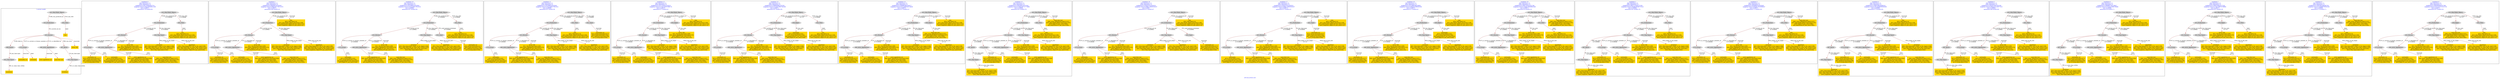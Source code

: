 digraph n0 {
fontcolor="blue"
remincross="true"
label="s03-ima-artists.xml"
subgraph cluster_0 {
label="1-correct model"
n2[style="filled",color="white",fillcolor="lightgray",label="E12_Production1"];
n3[style="filled",color="white",fillcolor="lightgray",label="E21_Person1"];
n4[style="filled",color="white",fillcolor="lightgray",label="E69_Death1"];
n5[style="filled",color="white",fillcolor="lightgray",label="E74_Group1"];
n6[style="filled",color="white",fillcolor="lightgray",label="E82_Actor_Appellation1"];
n7[style="filled",color="white",fillcolor="lightgray",label="E67_Birth1"];
n8[shape="plaintext",style="filled",fillcolor="gold",label="Artist URI"];
n9[style="filled",color="white",fillcolor="lightgray",label="E22_Man-Made_Object1"];
n10[style="filled",color="white",fillcolor="lightgray",label="E35_Title1"];
n11[shape="plaintext",style="filled",fillcolor="gold",label="title"];
n12[style="filled",color="white",fillcolor="lightgray",label="E52_Time-Span1"];
n13[shape="plaintext",style="filled",fillcolor="gold",label="birthDate"];
n14[style="filled",color="white",fillcolor="lightgray",label="E52_Time-Span2"];
n15[shape="plaintext",style="filled",fillcolor="gold",label="deathDate"];
n16[shape="plaintext",style="filled",fillcolor="gold",label="nationality uri"];
n17[shape="plaintext",style="filled",fillcolor="gold",label="nationality"];
n18[shape="plaintext",style="filled",fillcolor="gold",label="artist appellation uri"];
n19[shape="plaintext",style="filled",fillcolor="gold",label="name first last"];
}
subgraph cluster_1 {
label="candidate 0\nlink coherence:1.0\nnode coherence:1.0\nconfidence:0.592755903953714\nmapping score:0.593418634651238\ncost:13.99971\n-precision:0.79-recall:0.65"
n21[style="filled",color="white",fillcolor="lightgray",label="E12_Production1"];
n22[style="filled",color="white",fillcolor="lightgray",label="E21_Person1"];
n23[style="filled",color="white",fillcolor="lightgray",label="E52_Time-Span2"];
n24[style="filled",color="white",fillcolor="lightgray",label="E74_Group1"];
n25[style="filled",color="white",fillcolor="lightgray",label="E82_Actor_Appellation1"];
n26[style="filled",color="white",fillcolor="lightgray",label="E22_Man-Made_Object1"];
n27[style="filled",color="white",fillcolor="lightgray",label="E35_Title1"];
n28[shape="plaintext",style="filled",fillcolor="gold",label="birthDate\n[E52_Time-Span,P82a_begin_of_the_begin,0.594]\n[E52_Time-Span,P82_at_some_time_within,0.302]\n[E52_Time-Span,P82b_end_of_the_end,0.061]\n[E52_Time-Span,label,0.042]"];
n29[shape="plaintext",style="filled",fillcolor="gold",label="nationality uri\n[E74_Group,classLink,0.677]\n[E55_Type,classLink,0.193]\n[E57_Material,classLink,0.09]\n[E74_Group,label,0.039]"];
n30[shape="plaintext",style="filled",fillcolor="gold",label="Artist URI\n[E21_Person,classLink,0.499]\n[E82_Actor_Appellation,classLink,0.379]\n[E30_Right,P3_has_note,0.073]\n[E8_Acquisition,P3_has_note,0.05]"];
n31[shape="plaintext",style="filled",fillcolor="gold",label="nationality\n[E74_Group,label,0.552]\n[E74_Group,classLink,0.344]\n[E8_Acquisition,P3_has_note,0.055]\n[E30_Right,P3_has_note,0.049]"];
n32[shape="plaintext",style="filled",fillcolor="gold",label="title\n[E35_Title,label,0.4]\n[E22_Man-Made_Object,classLink,0.338]\n[E73_Information_Object,P3_has_note,0.132]\n[E33_Linguistic_Object,P3_has_note,0.13]"];
n33[shape="plaintext",style="filled",fillcolor="gold",label="artist appellation uri\n[E82_Actor_Appellation,classLink,0.944]\n[E21_Person,classLink,0.044]\n[E30_Right,P3_has_note,0.007]\n[E8_Acquisition,P3_has_note,0.005]"];
n34[shape="plaintext",style="filled",fillcolor="gold",label="name first last\n[E82_Actor_Appellation,label,0.537]\n[E22_Man-Made_Object,classLink,0.297]\n[E30_Right,P3_has_note,0.085]\n[E8_Acquisition,P3_has_note,0.082]"];
n35[shape="plaintext",style="filled",fillcolor="gold",label="deathDate\n[E52_Time-Span,P82b_end_of_the_end,0.539]\n[E52_Time-Span,P82_at_some_time_within,0.331]\n[E52_Time-Span,P82a_begin_of_the_begin,0.091]\n[E33_Linguistic_Object,P3_has_note,0.039]"];
}
subgraph cluster_2 {
label="candidate 1\nlink coherence:1.0\nnode coherence:1.0\nconfidence:0.584958133763442\nmapping score:0.5908193779211474\ncost:12.99975\n-precision:0.69-recall:0.53"
n37[style="filled",color="white",fillcolor="lightgray",label="E12_Production1"];
n38[style="filled",color="white",fillcolor="lightgray",label="E21_Person1"];
n39[style="filled",color="white",fillcolor="lightgray",label="E52_Time-Span2"];
n40[style="filled",color="white",fillcolor="lightgray",label="E74_Group1"];
n41[style="filled",color="white",fillcolor="lightgray",label="E82_Actor_Appellation1"];
n42[style="filled",color="white",fillcolor="lightgray",label="E22_Man-Made_Object1"];
n43[shape="plaintext",style="filled",fillcolor="gold",label="birthDate\n[E52_Time-Span,P82a_begin_of_the_begin,0.594]\n[E52_Time-Span,P82_at_some_time_within,0.302]\n[E52_Time-Span,P82b_end_of_the_end,0.061]\n[E52_Time-Span,label,0.042]"];
n44[shape="plaintext",style="filled",fillcolor="gold",label="nationality uri\n[E74_Group,classLink,0.677]\n[E55_Type,classLink,0.193]\n[E57_Material,classLink,0.09]\n[E74_Group,label,0.039]"];
n45[shape="plaintext",style="filled",fillcolor="gold",label="title\n[E35_Title,label,0.4]\n[E22_Man-Made_Object,classLink,0.338]\n[E73_Information_Object,P3_has_note,0.132]\n[E33_Linguistic_Object,P3_has_note,0.13]"];
n46[shape="plaintext",style="filled",fillcolor="gold",label="Artist URI\n[E21_Person,classLink,0.499]\n[E82_Actor_Appellation,classLink,0.379]\n[E30_Right,P3_has_note,0.073]\n[E8_Acquisition,P3_has_note,0.05]"];
n47[shape="plaintext",style="filled",fillcolor="gold",label="nationality\n[E74_Group,label,0.552]\n[E74_Group,classLink,0.344]\n[E8_Acquisition,P3_has_note,0.055]\n[E30_Right,P3_has_note,0.049]"];
n48[shape="plaintext",style="filled",fillcolor="gold",label="artist appellation uri\n[E82_Actor_Appellation,classLink,0.944]\n[E21_Person,classLink,0.044]\n[E30_Right,P3_has_note,0.007]\n[E8_Acquisition,P3_has_note,0.005]"];
n49[shape="plaintext",style="filled",fillcolor="gold",label="name first last\n[E82_Actor_Appellation,label,0.537]\n[E22_Man-Made_Object,classLink,0.297]\n[E30_Right,P3_has_note,0.085]\n[E8_Acquisition,P3_has_note,0.082]"];
n50[shape="plaintext",style="filled",fillcolor="gold",label="deathDate\n[E52_Time-Span,P82b_end_of_the_end,0.539]\n[E52_Time-Span,P82_at_some_time_within,0.331]\n[E52_Time-Span,P82a_begin_of_the_begin,0.091]\n[E33_Linguistic_Object,P3_has_note,0.039]"];
}
subgraph cluster_3 {
label="candidate 10\nlink coherence:1.0\nnode coherence:1.0\nconfidence:0.5322499253553041\nmapping score:0.5524166417851014\ncost:14.99966\n-precision:0.67-recall:0.59"
n52[style="filled",color="white",fillcolor="lightgray",label="E12_Production1"];
n53[style="filled",color="white",fillcolor="lightgray",label="E21_Person1"];
n54[style="filled",color="white",fillcolor="lightgray",label="E52_Time-Span2"];
n55[style="filled",color="white",fillcolor="lightgray",label="E55_Type1"];
n56[style="filled",color="white",fillcolor="lightgray",label="E74_Group1"];
n57[style="filled",color="white",fillcolor="lightgray",label="E82_Actor_Appellation1"];
n58[style="filled",color="white",fillcolor="lightgray",label="E22_Man-Made_Object1"];
n59[style="filled",color="white",fillcolor="lightgray",label="E35_Title1"];
n60[shape="plaintext",style="filled",fillcolor="gold",label="birthDate\n[E52_Time-Span,P82a_begin_of_the_begin,0.594]\n[E52_Time-Span,P82_at_some_time_within,0.302]\n[E52_Time-Span,P82b_end_of_the_end,0.061]\n[E52_Time-Span,label,0.042]"];
n61[shape="plaintext",style="filled",fillcolor="gold",label="nationality uri\n[E74_Group,classLink,0.677]\n[E55_Type,classLink,0.193]\n[E57_Material,classLink,0.09]\n[E74_Group,label,0.039]"];
n62[shape="plaintext",style="filled",fillcolor="gold",label="Artist URI\n[E21_Person,classLink,0.499]\n[E82_Actor_Appellation,classLink,0.379]\n[E30_Right,P3_has_note,0.073]\n[E8_Acquisition,P3_has_note,0.05]"];
n63[shape="plaintext",style="filled",fillcolor="gold",label="nationality\n[E74_Group,label,0.552]\n[E74_Group,classLink,0.344]\n[E8_Acquisition,P3_has_note,0.055]\n[E30_Right,P3_has_note,0.049]"];
n64[shape="plaintext",style="filled",fillcolor="gold",label="title\n[E35_Title,label,0.4]\n[E22_Man-Made_Object,classLink,0.338]\n[E73_Information_Object,P3_has_note,0.132]\n[E33_Linguistic_Object,P3_has_note,0.13]"];
n65[shape="plaintext",style="filled",fillcolor="gold",label="artist appellation uri\n[E82_Actor_Appellation,classLink,0.944]\n[E21_Person,classLink,0.044]\n[E30_Right,P3_has_note,0.007]\n[E8_Acquisition,P3_has_note,0.005]"];
n66[shape="plaintext",style="filled",fillcolor="gold",label="name first last\n[E82_Actor_Appellation,label,0.537]\n[E22_Man-Made_Object,classLink,0.297]\n[E30_Right,P3_has_note,0.085]\n[E8_Acquisition,P3_has_note,0.082]"];
n67[shape="plaintext",style="filled",fillcolor="gold",label="deathDate\n[E52_Time-Span,P82b_end_of_the_end,0.539]\n[E52_Time-Span,P82_at_some_time_within,0.331]\n[E52_Time-Span,P82a_begin_of_the_begin,0.091]\n[E33_Linguistic_Object,P3_has_note,0.039]"];
}
subgraph cluster_4 {
label="candidate 11\nlink coherence:1.0\nnode coherence:1.0\nconfidence:0.5322499253553041\nmapping score:0.5524166417851014\ncost:14.99969\n-precision:0.67-recall:0.59"
n69[style="filled",color="white",fillcolor="lightgray",label="E12_Production1"];
n70[style="filled",color="white",fillcolor="lightgray",label="E21_Person1"];
n71[style="filled",color="white",fillcolor="lightgray",label="E52_Time-Span2"];
n72[style="filled",color="white",fillcolor="lightgray",label="E74_Group1"];
n73[style="filled",color="white",fillcolor="lightgray",label="E82_Actor_Appellation1"];
n74[style="filled",color="white",fillcolor="lightgray",label="E22_Man-Made_Object1"];
n75[style="filled",color="white",fillcolor="lightgray",label="E35_Title1"];
n76[style="filled",color="white",fillcolor="lightgray",label="E55_Type2"];
n77[shape="plaintext",style="filled",fillcolor="gold",label="birthDate\n[E52_Time-Span,P82a_begin_of_the_begin,0.594]\n[E52_Time-Span,P82_at_some_time_within,0.302]\n[E52_Time-Span,P82b_end_of_the_end,0.061]\n[E52_Time-Span,label,0.042]"];
n78[shape="plaintext",style="filled",fillcolor="gold",label="nationality uri\n[E74_Group,classLink,0.677]\n[E55_Type,classLink,0.193]\n[E57_Material,classLink,0.09]\n[E74_Group,label,0.039]"];
n79[shape="plaintext",style="filled",fillcolor="gold",label="Artist URI\n[E21_Person,classLink,0.499]\n[E82_Actor_Appellation,classLink,0.379]\n[E30_Right,P3_has_note,0.073]\n[E8_Acquisition,P3_has_note,0.05]"];
n80[shape="plaintext",style="filled",fillcolor="gold",label="nationality\n[E74_Group,label,0.552]\n[E74_Group,classLink,0.344]\n[E8_Acquisition,P3_has_note,0.055]\n[E30_Right,P3_has_note,0.049]"];
n81[shape="plaintext",style="filled",fillcolor="gold",label="title\n[E35_Title,label,0.4]\n[E22_Man-Made_Object,classLink,0.338]\n[E73_Information_Object,P3_has_note,0.132]\n[E33_Linguistic_Object,P3_has_note,0.13]"];
n82[shape="plaintext",style="filled",fillcolor="gold",label="artist appellation uri\n[E82_Actor_Appellation,classLink,0.944]\n[E21_Person,classLink,0.044]\n[E30_Right,P3_has_note,0.007]\n[E8_Acquisition,P3_has_note,0.005]"];
n83[shape="plaintext",style="filled",fillcolor="gold",label="name first last\n[E82_Actor_Appellation,label,0.537]\n[E22_Man-Made_Object,classLink,0.297]\n[E30_Right,P3_has_note,0.085]\n[E8_Acquisition,P3_has_note,0.082]"];
n84[shape="plaintext",style="filled",fillcolor="gold",label="deathDate\n[E52_Time-Span,P82b_end_of_the_end,0.539]\n[E52_Time-Span,P82_at_some_time_within,0.331]\n[E52_Time-Span,P82a_begin_of_the_begin,0.091]\n[E33_Linguistic_Object,P3_has_note,0.039]"];
}
subgraph cluster_5 {
label="candidate 12\nlink coherence:1.0\nnode coherence:1.0\nconfidence:0.5317232922224522\nmapping score:0.5730744307408174\ncost:13.99975\n-precision:0.57-recall:0.47"
n86[style="filled",color="white",fillcolor="lightgray",label="E12_Production1"];
n87[style="filled",color="white",fillcolor="lightgray",label="E21_Person1"];
n88[style="filled",color="white",fillcolor="lightgray",label="E52_Time-Span2"];
n89[style="filled",color="white",fillcolor="lightgray",label="E74_Group1"];
n90[style="filled",color="white",fillcolor="lightgray",label="E82_Actor_Appellation1"];
n91[style="filled",color="white",fillcolor="lightgray",label="E22_Man-Made_Object1"];
n92[style="filled",color="white",fillcolor="lightgray",label="E30_Right1"];
n93[shape="plaintext",style="filled",fillcolor="gold",label="Artist URI\n[E21_Person,classLink,0.499]\n[E82_Actor_Appellation,classLink,0.379]\n[E30_Right,P3_has_note,0.073]\n[E8_Acquisition,P3_has_note,0.05]"];
n94[shape="plaintext",style="filled",fillcolor="gold",label="birthDate\n[E52_Time-Span,P82a_begin_of_the_begin,0.594]\n[E52_Time-Span,P82_at_some_time_within,0.302]\n[E52_Time-Span,P82b_end_of_the_end,0.061]\n[E52_Time-Span,label,0.042]"];
n95[shape="plaintext",style="filled",fillcolor="gold",label="nationality uri\n[E74_Group,classLink,0.677]\n[E55_Type,classLink,0.193]\n[E57_Material,classLink,0.09]\n[E74_Group,label,0.039]"];
n96[shape="plaintext",style="filled",fillcolor="gold",label="title\n[E35_Title,label,0.4]\n[E22_Man-Made_Object,classLink,0.338]\n[E73_Information_Object,P3_has_note,0.132]\n[E33_Linguistic_Object,P3_has_note,0.13]"];
n97[shape="plaintext",style="filled",fillcolor="gold",label="nationality\n[E74_Group,label,0.552]\n[E74_Group,classLink,0.344]\n[E8_Acquisition,P3_has_note,0.055]\n[E30_Right,P3_has_note,0.049]"];
n98[shape="plaintext",style="filled",fillcolor="gold",label="artist appellation uri\n[E82_Actor_Appellation,classLink,0.944]\n[E21_Person,classLink,0.044]\n[E30_Right,P3_has_note,0.007]\n[E8_Acquisition,P3_has_note,0.005]"];
n99[shape="plaintext",style="filled",fillcolor="gold",label="name first last\n[E82_Actor_Appellation,label,0.537]\n[E22_Man-Made_Object,classLink,0.297]\n[E30_Right,P3_has_note,0.085]\n[E8_Acquisition,P3_has_note,0.082]"];
n100[shape="plaintext",style="filled",fillcolor="gold",label="deathDate\n[E52_Time-Span,P82b_end_of_the_end,0.539]\n[E52_Time-Span,P82_at_some_time_within,0.331]\n[E52_Time-Span,P82a_begin_of_the_begin,0.091]\n[E33_Linguistic_Object,P3_has_note,0.039]"];
}
subgraph cluster_6 {
label="candidate 13\nlink coherence:1.0\nnode coherence:1.0\nconfidence:0.5299043891232326\nmapping score:0.5516347963744108\ncost:14.99971\n-precision:0.67-recall:0.59"
n102[style="filled",color="white",fillcolor="lightgray",label="E12_Production1"];
n103[style="filled",color="white",fillcolor="lightgray",label="E21_Person1"];
n104[style="filled",color="white",fillcolor="lightgray",label="E52_Time-Span2"];
n105[style="filled",color="white",fillcolor="lightgray",label="E74_Group1"];
n106[style="filled",color="white",fillcolor="lightgray",label="E82_Actor_Appellation1"];
n107[style="filled",color="white",fillcolor="lightgray",label="E22_Man-Made_Object1"];
n108[style="filled",color="white",fillcolor="lightgray",label="E30_Right1"];
n109[style="filled",color="white",fillcolor="lightgray",label="E35_Title1"];
n110[shape="plaintext",style="filled",fillcolor="gold",label="nationality\n[E74_Group,label,0.552]\n[E74_Group,classLink,0.344]\n[E8_Acquisition,P3_has_note,0.055]\n[E30_Right,P3_has_note,0.049]"];
n111[shape="plaintext",style="filled",fillcolor="gold",label="birthDate\n[E52_Time-Span,P82a_begin_of_the_begin,0.594]\n[E52_Time-Span,P82_at_some_time_within,0.302]\n[E52_Time-Span,P82b_end_of_the_end,0.061]\n[E52_Time-Span,label,0.042]"];
n112[shape="plaintext",style="filled",fillcolor="gold",label="nationality uri\n[E74_Group,classLink,0.677]\n[E55_Type,classLink,0.193]\n[E57_Material,classLink,0.09]\n[E74_Group,label,0.039]"];
n113[shape="plaintext",style="filled",fillcolor="gold",label="Artist URI\n[E21_Person,classLink,0.499]\n[E82_Actor_Appellation,classLink,0.379]\n[E30_Right,P3_has_note,0.073]\n[E8_Acquisition,P3_has_note,0.05]"];
n114[shape="plaintext",style="filled",fillcolor="gold",label="title\n[E35_Title,label,0.4]\n[E22_Man-Made_Object,classLink,0.338]\n[E73_Information_Object,P3_has_note,0.132]\n[E33_Linguistic_Object,P3_has_note,0.13]"];
n115[shape="plaintext",style="filled",fillcolor="gold",label="artist appellation uri\n[E82_Actor_Appellation,classLink,0.944]\n[E21_Person,classLink,0.044]\n[E30_Right,P3_has_note,0.007]\n[E8_Acquisition,P3_has_note,0.005]"];
n116[shape="plaintext",style="filled",fillcolor="gold",label="name first last\n[E82_Actor_Appellation,label,0.537]\n[E22_Man-Made_Object,classLink,0.297]\n[E30_Right,P3_has_note,0.085]\n[E8_Acquisition,P3_has_note,0.082]"];
n117[shape="plaintext",style="filled",fillcolor="gold",label="deathDate\n[E52_Time-Span,P82b_end_of_the_end,0.539]\n[E52_Time-Span,P82_at_some_time_within,0.331]\n[E52_Time-Span,P82a_begin_of_the_begin,0.091]\n[E33_Linguistic_Object,P3_has_note,0.039]"];
}
subgraph cluster_7 {
label="candidate 14\nlink coherence:1.0\nnode coherence:1.0\nconfidence:0.5284681662344477\nmapping score:0.5511560554114826\ncost:13.99975\n-precision:0.57-recall:0.47"
n119[style="filled",color="white",fillcolor="lightgray",label="E12_Production1"];
n120[style="filled",color="white",fillcolor="lightgray",label="E21_Person1"];
n121[style="filled",color="white",fillcolor="lightgray",label="E52_Time-Span2"];
n122[style="filled",color="white",fillcolor="lightgray",label="E74_Group1"];
n123[style="filled",color="white",fillcolor="lightgray",label="E82_Actor_Appellation1"];
n124[style="filled",color="white",fillcolor="lightgray",label="E22_Man-Made_Object1"];
n125[style="filled",color="white",fillcolor="lightgray",label="E30_Right1"];
n126[shape="plaintext",style="filled",fillcolor="gold",label="name first last\n[E82_Actor_Appellation,label,0.537]\n[E22_Man-Made_Object,classLink,0.297]\n[E30_Right,P3_has_note,0.085]\n[E8_Acquisition,P3_has_note,0.082]"];
n127[shape="plaintext",style="filled",fillcolor="gold",label="birthDate\n[E52_Time-Span,P82a_begin_of_the_begin,0.594]\n[E52_Time-Span,P82_at_some_time_within,0.302]\n[E52_Time-Span,P82b_end_of_the_end,0.061]\n[E52_Time-Span,label,0.042]"];
n128[shape="plaintext",style="filled",fillcolor="gold",label="nationality uri\n[E74_Group,classLink,0.677]\n[E55_Type,classLink,0.193]\n[E57_Material,classLink,0.09]\n[E74_Group,label,0.039]"];
n129[shape="plaintext",style="filled",fillcolor="gold",label="title\n[E35_Title,label,0.4]\n[E22_Man-Made_Object,classLink,0.338]\n[E73_Information_Object,P3_has_note,0.132]\n[E33_Linguistic_Object,P3_has_note,0.13]"];
n130[shape="plaintext",style="filled",fillcolor="gold",label="Artist URI\n[E21_Person,classLink,0.499]\n[E82_Actor_Appellation,classLink,0.379]\n[E30_Right,P3_has_note,0.073]\n[E8_Acquisition,P3_has_note,0.05]"];
n131[shape="plaintext",style="filled",fillcolor="gold",label="nationality\n[E74_Group,label,0.552]\n[E74_Group,classLink,0.344]\n[E8_Acquisition,P3_has_note,0.055]\n[E30_Right,P3_has_note,0.049]"];
n132[shape="plaintext",style="filled",fillcolor="gold",label="artist appellation uri\n[E82_Actor_Appellation,classLink,0.944]\n[E21_Person,classLink,0.044]\n[E30_Right,P3_has_note,0.007]\n[E8_Acquisition,P3_has_note,0.005]"];
n133[shape="plaintext",style="filled",fillcolor="gold",label="deathDate\n[E52_Time-Span,P82b_end_of_the_end,0.539]\n[E52_Time-Span,P82_at_some_time_within,0.331]\n[E52_Time-Span,P82a_begin_of_the_begin,0.091]\n[E33_Linguistic_Object,P3_has_note,0.039]"];
}
subgraph cluster_8 {
label="candidate 15\nlink coherence:1.0\nnode coherence:1.0\nconfidence:0.5263500135321041\nmapping score:0.5296166711773681\ncost:15.99964\n-precision:0.81-recall:0.76"
n135[style="filled",color="white",fillcolor="lightgray",label="E12_Production1"];
n136[style="filled",color="white",fillcolor="lightgray",label="E21_Person1"];
n137[style="filled",color="white",fillcolor="lightgray",label="E52_Time-Span2"];
n138[style="filled",color="white",fillcolor="lightgray",label="E67_Birth1"];
n139[style="filled",color="white",fillcolor="lightgray",label="E74_Group1"];
n140[style="filled",color="white",fillcolor="lightgray",label="E82_Actor_Appellation1"];
n141[style="filled",color="white",fillcolor="lightgray",label="E22_Man-Made_Object1"];
n142[style="filled",color="white",fillcolor="lightgray",label="E35_Title1"];
n143[style="filled",color="white",fillcolor="lightgray",label="E52_Time-Span1"];
n144[shape="plaintext",style="filled",fillcolor="gold",label="birthDate\n[E52_Time-Span,P82a_begin_of_the_begin,0.594]\n[E52_Time-Span,P82_at_some_time_within,0.302]\n[E52_Time-Span,P82b_end_of_the_end,0.061]\n[E52_Time-Span,label,0.042]"];
n145[shape="plaintext",style="filled",fillcolor="gold",label="nationality uri\n[E74_Group,classLink,0.677]\n[E55_Type,classLink,0.193]\n[E57_Material,classLink,0.09]\n[E74_Group,label,0.039]"];
n146[shape="plaintext",style="filled",fillcolor="gold",label="name first last\n[E82_Actor_Appellation,label,0.537]\n[E22_Man-Made_Object,classLink,0.297]\n[E30_Right,P3_has_note,0.085]\n[E8_Acquisition,P3_has_note,0.082]"];
n147[shape="plaintext",style="filled",fillcolor="gold",label="Artist URI\n[E21_Person,classLink,0.499]\n[E82_Actor_Appellation,classLink,0.379]\n[E30_Right,P3_has_note,0.073]\n[E8_Acquisition,P3_has_note,0.05]"];
n148[shape="plaintext",style="filled",fillcolor="gold",label="nationality\n[E74_Group,label,0.552]\n[E74_Group,classLink,0.344]\n[E8_Acquisition,P3_has_note,0.055]\n[E30_Right,P3_has_note,0.049]"];
n149[shape="plaintext",style="filled",fillcolor="gold",label="title\n[E35_Title,label,0.4]\n[E22_Man-Made_Object,classLink,0.338]\n[E73_Information_Object,P3_has_note,0.132]\n[E33_Linguistic_Object,P3_has_note,0.13]"];
n150[shape="plaintext",style="filled",fillcolor="gold",label="artist appellation uri\n[E82_Actor_Appellation,classLink,0.944]\n[E21_Person,classLink,0.044]\n[E30_Right,P3_has_note,0.007]\n[E8_Acquisition,P3_has_note,0.005]"];
n151[shape="plaintext",style="filled",fillcolor="gold",label="deathDate\n[E52_Time-Span,P82b_end_of_the_end,0.539]\n[E52_Time-Span,P82_at_some_time_within,0.331]\n[E52_Time-Span,P82a_begin_of_the_begin,0.091]\n[E33_Linguistic_Object,P3_has_note,0.039]"];
}
subgraph cluster_9 {
label="candidate 16\nlink coherence:1.0\nnode coherence:1.0\nconfidence:0.5244521551650321\nmapping score:0.5498173850550107\ncost:13.9997\n-precision:0.57-recall:0.47"
n153[style="filled",color="white",fillcolor="lightgray",label="E12_Production1"];
n154[style="filled",color="white",fillcolor="lightgray",label="E21_Person1"];
n155[style="filled",color="white",fillcolor="lightgray",label="E52_Time-Span2"];
n156[style="filled",color="white",fillcolor="lightgray",label="E55_Type1"];
n157[style="filled",color="white",fillcolor="lightgray",label="E74_Group1"];
n158[style="filled",color="white",fillcolor="lightgray",label="E82_Actor_Appellation1"];
n159[style="filled",color="white",fillcolor="lightgray",label="E22_Man-Made_Object1"];
n160[shape="plaintext",style="filled",fillcolor="gold",label="birthDate\n[E52_Time-Span,P82a_begin_of_the_begin,0.594]\n[E52_Time-Span,P82_at_some_time_within,0.302]\n[E52_Time-Span,P82b_end_of_the_end,0.061]\n[E52_Time-Span,label,0.042]"];
n161[shape="plaintext",style="filled",fillcolor="gold",label="title\n[E35_Title,label,0.4]\n[E22_Man-Made_Object,classLink,0.338]\n[E73_Information_Object,P3_has_note,0.132]\n[E33_Linguistic_Object,P3_has_note,0.13]"];
n162[shape="plaintext",style="filled",fillcolor="gold",label="nationality uri\n[E74_Group,classLink,0.677]\n[E55_Type,classLink,0.193]\n[E57_Material,classLink,0.09]\n[E74_Group,label,0.039]"];
n163[shape="plaintext",style="filled",fillcolor="gold",label="Artist URI\n[E21_Person,classLink,0.499]\n[E82_Actor_Appellation,classLink,0.379]\n[E30_Right,P3_has_note,0.073]\n[E8_Acquisition,P3_has_note,0.05]"];
n164[shape="plaintext",style="filled",fillcolor="gold",label="nationality\n[E74_Group,label,0.552]\n[E74_Group,classLink,0.344]\n[E8_Acquisition,P3_has_note,0.055]\n[E30_Right,P3_has_note,0.049]"];
n165[shape="plaintext",style="filled",fillcolor="gold",label="artist appellation uri\n[E82_Actor_Appellation,classLink,0.944]\n[E21_Person,classLink,0.044]\n[E30_Right,P3_has_note,0.007]\n[E8_Acquisition,P3_has_note,0.005]"];
n166[shape="plaintext",style="filled",fillcolor="gold",label="name first last\n[E82_Actor_Appellation,label,0.537]\n[E22_Man-Made_Object,classLink,0.297]\n[E30_Right,P3_has_note,0.085]\n[E8_Acquisition,P3_has_note,0.082]"];
n167[shape="plaintext",style="filled",fillcolor="gold",label="deathDate\n[E52_Time-Span,P82b_end_of_the_end,0.539]\n[E52_Time-Span,P82_at_some_time_within,0.331]\n[E52_Time-Span,P82a_begin_of_the_begin,0.091]\n[E33_Linguistic_Object,P3_has_note,0.039]"];
}
subgraph cluster_10 {
label="candidate 17\nlink coherence:1.0\nnode coherence:1.0\nconfidence:0.5244521551650321\nmapping score:0.5498173850550107\ncost:13.99973\n-precision:0.57-recall:0.47"
n169[style="filled",color="white",fillcolor="lightgray",label="E12_Production1"];
n170[style="filled",color="white",fillcolor="lightgray",label="E21_Person1"];
n171[style="filled",color="white",fillcolor="lightgray",label="E52_Time-Span2"];
n172[style="filled",color="white",fillcolor="lightgray",label="E74_Group1"];
n173[style="filled",color="white",fillcolor="lightgray",label="E82_Actor_Appellation1"];
n174[style="filled",color="white",fillcolor="lightgray",label="E22_Man-Made_Object1"];
n175[style="filled",color="white",fillcolor="lightgray",label="E55_Type2"];
n176[shape="plaintext",style="filled",fillcolor="gold",label="birthDate\n[E52_Time-Span,P82a_begin_of_the_begin,0.594]\n[E52_Time-Span,P82_at_some_time_within,0.302]\n[E52_Time-Span,P82b_end_of_the_end,0.061]\n[E52_Time-Span,label,0.042]"];
n177[shape="plaintext",style="filled",fillcolor="gold",label="title\n[E35_Title,label,0.4]\n[E22_Man-Made_Object,classLink,0.338]\n[E73_Information_Object,P3_has_note,0.132]\n[E33_Linguistic_Object,P3_has_note,0.13]"];
n178[shape="plaintext",style="filled",fillcolor="gold",label="nationality uri\n[E74_Group,classLink,0.677]\n[E55_Type,classLink,0.193]\n[E57_Material,classLink,0.09]\n[E74_Group,label,0.039]"];
n179[shape="plaintext",style="filled",fillcolor="gold",label="Artist URI\n[E21_Person,classLink,0.499]\n[E82_Actor_Appellation,classLink,0.379]\n[E30_Right,P3_has_note,0.073]\n[E8_Acquisition,P3_has_note,0.05]"];
n180[shape="plaintext",style="filled",fillcolor="gold",label="nationality\n[E74_Group,label,0.552]\n[E74_Group,classLink,0.344]\n[E8_Acquisition,P3_has_note,0.055]\n[E30_Right,P3_has_note,0.049]"];
n181[shape="plaintext",style="filled",fillcolor="gold",label="artist appellation uri\n[E82_Actor_Appellation,classLink,0.944]\n[E21_Person,classLink,0.044]\n[E30_Right,P3_has_note,0.007]\n[E8_Acquisition,P3_has_note,0.005]"];
n182[shape="plaintext",style="filled",fillcolor="gold",label="name first last\n[E82_Actor_Appellation,label,0.537]\n[E22_Man-Made_Object,classLink,0.297]\n[E30_Right,P3_has_note,0.085]\n[E8_Acquisition,P3_has_note,0.082]"];
n183[shape="plaintext",style="filled",fillcolor="gold",label="deathDate\n[E52_Time-Span,P82b_end_of_the_end,0.539]\n[E52_Time-Span,P82_at_some_time_within,0.331]\n[E52_Time-Span,P82a_begin_of_the_begin,0.091]\n[E33_Linguistic_Object,P3_has_note,0.039]"];
}
subgraph cluster_11 {
label="candidate 18\nlink coherence:1.0\nnode coherence:1.0\nconfidence:0.5221066189329605\nmapping score:0.5490355396443202\ncost:13.99975\n-precision:0.57-recall:0.47"
n185[style="filled",color="white",fillcolor="lightgray",label="E12_Production1"];
n186[style="filled",color="white",fillcolor="lightgray",label="E21_Person1"];
n187[style="filled",color="white",fillcolor="lightgray",label="E52_Time-Span2"];
n188[style="filled",color="white",fillcolor="lightgray",label="E74_Group1"];
n189[style="filled",color="white",fillcolor="lightgray",label="E82_Actor_Appellation1"];
n190[style="filled",color="white",fillcolor="lightgray",label="E22_Man-Made_Object1"];
n191[style="filled",color="white",fillcolor="lightgray",label="E30_Right1"];
n192[shape="plaintext",style="filled",fillcolor="gold",label="nationality\n[E74_Group,label,0.552]\n[E74_Group,classLink,0.344]\n[E8_Acquisition,P3_has_note,0.055]\n[E30_Right,P3_has_note,0.049]"];
n193[shape="plaintext",style="filled",fillcolor="gold",label="birthDate\n[E52_Time-Span,P82a_begin_of_the_begin,0.594]\n[E52_Time-Span,P82_at_some_time_within,0.302]\n[E52_Time-Span,P82b_end_of_the_end,0.061]\n[E52_Time-Span,label,0.042]"];
n194[shape="plaintext",style="filled",fillcolor="gold",label="nationality uri\n[E74_Group,classLink,0.677]\n[E55_Type,classLink,0.193]\n[E57_Material,classLink,0.09]\n[E74_Group,label,0.039]"];
n195[shape="plaintext",style="filled",fillcolor="gold",label="title\n[E35_Title,label,0.4]\n[E22_Man-Made_Object,classLink,0.338]\n[E73_Information_Object,P3_has_note,0.132]\n[E33_Linguistic_Object,P3_has_note,0.13]"];
n196[shape="plaintext",style="filled",fillcolor="gold",label="Artist URI\n[E21_Person,classLink,0.499]\n[E82_Actor_Appellation,classLink,0.379]\n[E30_Right,P3_has_note,0.073]\n[E8_Acquisition,P3_has_note,0.05]"];
n197[shape="plaintext",style="filled",fillcolor="gold",label="artist appellation uri\n[E82_Actor_Appellation,classLink,0.944]\n[E21_Person,classLink,0.044]\n[E30_Right,P3_has_note,0.007]\n[E8_Acquisition,P3_has_note,0.005]"];
n198[shape="plaintext",style="filled",fillcolor="gold",label="name first last\n[E82_Actor_Appellation,label,0.537]\n[E22_Man-Made_Object,classLink,0.297]\n[E30_Right,P3_has_note,0.085]\n[E8_Acquisition,P3_has_note,0.082]"];
n199[shape="plaintext",style="filled",fillcolor="gold",label="deathDate\n[E52_Time-Span,P82b_end_of_the_end,0.539]\n[E52_Time-Span,P82_at_some_time_within,0.331]\n[E52_Time-Span,P82a_begin_of_the_begin,0.091]\n[E33_Linguistic_Object,P3_has_note,0.039]"];
}
subgraph cluster_12 {
label="candidate 19\nlink coherence:1.0\nnode coherence:1.0\nconfidence:0.5095735352415746\nmapping score:0.5448578450805249\ncost:14.99971\n-precision:0.6-recall:0.53"
n201[style="filled",color="white",fillcolor="lightgray",label="E12_Production1"];
n202[style="filled",color="white",fillcolor="lightgray",label="E21_Person1"];
n203[style="filled",color="white",fillcolor="lightgray",label="E52_Time-Span2"];
n204[style="filled",color="white",fillcolor="lightgray",label="E74_Group1"];
n205[style="filled",color="white",fillcolor="lightgray",label="E82_Actor_Appellation1"];
n206[style="filled",color="white",fillcolor="lightgray",label="E22_Man-Made_Object1"];
n207[style="filled",color="white",fillcolor="lightgray",label="E30_Right1"];
n208[style="filled",color="white",fillcolor="lightgray",label="E35_Title1"];
n209[shape="plaintext",style="filled",fillcolor="gold",label="Artist URI\n[E21_Person,classLink,0.499]\n[E82_Actor_Appellation,classLink,0.379]\n[E30_Right,P3_has_note,0.073]\n[E8_Acquisition,P3_has_note,0.05]"];
n210[shape="plaintext",style="filled",fillcolor="gold",label="birthDate\n[E52_Time-Span,P82a_begin_of_the_begin,0.594]\n[E52_Time-Span,P82_at_some_time_within,0.302]\n[E52_Time-Span,P82b_end_of_the_end,0.061]\n[E52_Time-Span,label,0.042]"];
n211[shape="plaintext",style="filled",fillcolor="gold",label="nationality uri\n[E74_Group,classLink,0.677]\n[E55_Type,classLink,0.193]\n[E57_Material,classLink,0.09]\n[E74_Group,label,0.039]"];
n212[shape="plaintext",style="filled",fillcolor="gold",label="name first last\n[E82_Actor_Appellation,label,0.537]\n[E22_Man-Made_Object,classLink,0.297]\n[E30_Right,P3_has_note,0.085]\n[E8_Acquisition,P3_has_note,0.082]"];
n213[shape="plaintext",style="filled",fillcolor="gold",label="nationality\n[E74_Group,label,0.552]\n[E74_Group,classLink,0.344]\n[E8_Acquisition,P3_has_note,0.055]\n[E30_Right,P3_has_note,0.049]"];
n214[shape="plaintext",style="filled",fillcolor="gold",label="title\n[E35_Title,label,0.4]\n[E22_Man-Made_Object,classLink,0.338]\n[E73_Information_Object,P3_has_note,0.132]\n[E33_Linguistic_Object,P3_has_note,0.13]"];
n215[shape="plaintext",style="filled",fillcolor="gold",label="artist appellation uri\n[E82_Actor_Appellation,classLink,0.944]\n[E21_Person,classLink,0.044]\n[E30_Right,P3_has_note,0.007]\n[E8_Acquisition,P3_has_note,0.005]"];
n216[shape="plaintext",style="filled",fillcolor="gold",label="deathDate\n[E52_Time-Span,P82b_end_of_the_end,0.539]\n[E52_Time-Span,P82_at_some_time_within,0.331]\n[E52_Time-Span,P82a_begin_of_the_begin,0.091]\n[E33_Linguistic_Object,P3_has_note,0.039]"];
}
subgraph cluster_13 {
label="candidate 2\nlink coherence:1.0\nnode coherence:1.0\nconfidence:0.5667117620272236\nmapping score:0.5639039206757412\ncost:15.99964\n-precision:0.81-recall:0.76"
n218[style="filled",color="white",fillcolor="lightgray",label="E12_Production1"];
n219[style="filled",color="white",fillcolor="lightgray",label="E21_Person1"];
n220[style="filled",color="white",fillcolor="lightgray",label="E52_Time-Span2"];
n221[style="filled",color="white",fillcolor="lightgray",label="E67_Birth1"];
n222[style="filled",color="white",fillcolor="lightgray",label="E74_Group1"];
n223[style="filled",color="white",fillcolor="lightgray",label="E82_Actor_Appellation1"];
n224[style="filled",color="white",fillcolor="lightgray",label="E22_Man-Made_Object1"];
n225[style="filled",color="white",fillcolor="lightgray",label="E35_Title1"];
n226[style="filled",color="white",fillcolor="lightgray",label="E52_Time-Span1"];
n227[shape="plaintext",style="filled",fillcolor="gold",label="deathDate\n[E52_Time-Span,P82b_end_of_the_end,0.539]\n[E52_Time-Span,P82_at_some_time_within,0.331]\n[E52_Time-Span,P82a_begin_of_the_begin,0.091]\n[E33_Linguistic_Object,P3_has_note,0.039]"];
n228[shape="plaintext",style="filled",fillcolor="gold",label="birthDate\n[E52_Time-Span,P82a_begin_of_the_begin,0.594]\n[E52_Time-Span,P82_at_some_time_within,0.302]\n[E52_Time-Span,P82b_end_of_the_end,0.061]\n[E52_Time-Span,label,0.042]"];
n229[shape="plaintext",style="filled",fillcolor="gold",label="nationality uri\n[E74_Group,classLink,0.677]\n[E55_Type,classLink,0.193]\n[E57_Material,classLink,0.09]\n[E74_Group,label,0.039]"];
n230[shape="plaintext",style="filled",fillcolor="gold",label="Artist URI\n[E21_Person,classLink,0.499]\n[E82_Actor_Appellation,classLink,0.379]\n[E30_Right,P3_has_note,0.073]\n[E8_Acquisition,P3_has_note,0.05]"];
n231[shape="plaintext",style="filled",fillcolor="gold",label="nationality\n[E74_Group,label,0.552]\n[E74_Group,classLink,0.344]\n[E8_Acquisition,P3_has_note,0.055]\n[E30_Right,P3_has_note,0.049]"];
n232[shape="plaintext",style="filled",fillcolor="gold",label="title\n[E35_Title,label,0.4]\n[E22_Man-Made_Object,classLink,0.338]\n[E73_Information_Object,P3_has_note,0.132]\n[E33_Linguistic_Object,P3_has_note,0.13]"];
n233[shape="plaintext",style="filled",fillcolor="gold",label="artist appellation uri\n[E82_Actor_Appellation,classLink,0.944]\n[E21_Person,classLink,0.044]\n[E30_Right,P3_has_note,0.007]\n[E8_Acquisition,P3_has_note,0.005]"];
n234[shape="plaintext",style="filled",fillcolor="gold",label="name first last\n[E82_Actor_Appellation,label,0.537]\n[E22_Man-Made_Object,classLink,0.297]\n[E30_Right,P3_has_note,0.085]\n[E8_Acquisition,P3_has_note,0.082]"];
}
subgraph cluster_14 {
label="candidate 3\nlink coherence:1.0\nnode coherence:1.0\nconfidence:0.5628083767825643\nmapping score:0.5626027922608547\ncost:13.99971\n-precision:0.71-recall:0.59"
n236[style="filled",color="white",fillcolor="lightgray",label="E12_Production1"];
n237[style="filled",color="white",fillcolor="lightgray",label="E21_Person1"];
n238[style="filled",color="white",fillcolor="lightgray",label="E52_Time-Span2"];
n239[style="filled",color="white",fillcolor="lightgray",label="E74_Group1"];
n240[style="filled",color="white",fillcolor="lightgray",label="E82_Actor_Appellation1"];
n241[style="filled",color="white",fillcolor="lightgray",label="E22_Man-Made_Object1"];
n242[style="filled",color="white",fillcolor="lightgray",label="E35_Title1"];
n243[shape="plaintext",style="filled",fillcolor="gold",label="birthDate\n[E52_Time-Span,P82a_begin_of_the_begin,0.594]\n[E52_Time-Span,P82_at_some_time_within,0.302]\n[E52_Time-Span,P82b_end_of_the_end,0.061]\n[E52_Time-Span,label,0.042]"];
n244[shape="plaintext",style="filled",fillcolor="gold",label="nationality uri\n[E74_Group,classLink,0.677]\n[E55_Type,classLink,0.193]\n[E57_Material,classLink,0.09]\n[E74_Group,label,0.039]"];
n245[shape="plaintext",style="filled",fillcolor="gold",label="name first last\n[E82_Actor_Appellation,label,0.537]\n[E22_Man-Made_Object,classLink,0.297]\n[E30_Right,P3_has_note,0.085]\n[E8_Acquisition,P3_has_note,0.082]"];
n246[shape="plaintext",style="filled",fillcolor="gold",label="Artist URI\n[E21_Person,classLink,0.499]\n[E82_Actor_Appellation,classLink,0.379]\n[E30_Right,P3_has_note,0.073]\n[E8_Acquisition,P3_has_note,0.05]"];
n247[shape="plaintext",style="filled",fillcolor="gold",label="nationality\n[E74_Group,label,0.552]\n[E74_Group,classLink,0.344]\n[E8_Acquisition,P3_has_note,0.055]\n[E30_Right,P3_has_note,0.049]"];
n248[shape="plaintext",style="filled",fillcolor="gold",label="title\n[E35_Title,label,0.4]\n[E22_Man-Made_Object,classLink,0.338]\n[E73_Information_Object,P3_has_note,0.132]\n[E33_Linguistic_Object,P3_has_note,0.13]"];
n249[shape="plaintext",style="filled",fillcolor="gold",label="artist appellation uri\n[E82_Actor_Appellation,classLink,0.944]\n[E21_Person,classLink,0.044]\n[E30_Right,P3_has_note,0.007]\n[E8_Acquisition,P3_has_note,0.005]"];
n250[shape="plaintext",style="filled",fillcolor="gold",label="deathDate\n[E52_Time-Span,P82b_end_of_the_end,0.539]\n[E52_Time-Span,P82_at_some_time_within,0.331]\n[E52_Time-Span,P82a_begin_of_the_begin,0.091]\n[E33_Linguistic_Object,P3_has_note,0.039]"];
}
subgraph cluster_15 {
label="candidate 4\nlink coherence:1.0\nnode coherence:1.0\nconfidence:0.5589139918369516\nmapping score:0.5613046639456506\ncost:14.99968\n-precision:0.73-recall:0.65"
n252[style="filled",color="white",fillcolor="lightgray",label="E12_Production1"];
n253[style="filled",color="white",fillcolor="lightgray",label="E21_Person1"];
n254[style="filled",color="white",fillcolor="lightgray",label="E52_Time-Span2"];
n255[style="filled",color="white",fillcolor="lightgray",label="E67_Birth1"];
n256[style="filled",color="white",fillcolor="lightgray",label="E74_Group1"];
n257[style="filled",color="white",fillcolor="lightgray",label="E82_Actor_Appellation1"];
n258[style="filled",color="white",fillcolor="lightgray",label="E22_Man-Made_Object1"];
n259[style="filled",color="white",fillcolor="lightgray",label="E52_Time-Span1"];
n260[shape="plaintext",style="filled",fillcolor="gold",label="deathDate\n[E52_Time-Span,P82b_end_of_the_end,0.539]\n[E52_Time-Span,P82_at_some_time_within,0.331]\n[E52_Time-Span,P82a_begin_of_the_begin,0.091]\n[E33_Linguistic_Object,P3_has_note,0.039]"];
n261[shape="plaintext",style="filled",fillcolor="gold",label="birthDate\n[E52_Time-Span,P82a_begin_of_the_begin,0.594]\n[E52_Time-Span,P82_at_some_time_within,0.302]\n[E52_Time-Span,P82b_end_of_the_end,0.061]\n[E52_Time-Span,label,0.042]"];
n262[shape="plaintext",style="filled",fillcolor="gold",label="nationality uri\n[E74_Group,classLink,0.677]\n[E55_Type,classLink,0.193]\n[E57_Material,classLink,0.09]\n[E74_Group,label,0.039]"];
n263[shape="plaintext",style="filled",fillcolor="gold",label="title\n[E35_Title,label,0.4]\n[E22_Man-Made_Object,classLink,0.338]\n[E73_Information_Object,P3_has_note,0.132]\n[E33_Linguistic_Object,P3_has_note,0.13]"];
n264[shape="plaintext",style="filled",fillcolor="gold",label="Artist URI\n[E21_Person,classLink,0.499]\n[E82_Actor_Appellation,classLink,0.379]\n[E30_Right,P3_has_note,0.073]\n[E8_Acquisition,P3_has_note,0.05]"];
n265[shape="plaintext",style="filled",fillcolor="gold",label="nationality\n[E74_Group,label,0.552]\n[E74_Group,classLink,0.344]\n[E8_Acquisition,P3_has_note,0.055]\n[E30_Right,P3_has_note,0.049]"];
n266[shape="plaintext",style="filled",fillcolor="gold",label="artist appellation uri\n[E82_Actor_Appellation,classLink,0.944]\n[E21_Person,classLink,0.044]\n[E30_Right,P3_has_note,0.007]\n[E8_Acquisition,P3_has_note,0.005]"];
n267[shape="plaintext",style="filled",fillcolor="gold",label="name first last\n[E82_Actor_Appellation,label,0.537]\n[E22_Man-Made_Object,classLink,0.297]\n[E30_Right,P3_has_note,0.085]\n[E8_Acquisition,P3_has_note,0.082]"];
}
subgraph cluster_16 {
label="candidate 5\nlink coherence:1.0\nnode coherence:1.0\nconfidence:0.5562975407032538\nmapping score:0.5604325135677513\ncost:15.99964\n-precision:0.88-recall:0.82"
n269[style="filled",color="white",fillcolor="lightgray",label="E12_Production1"];
n270[style="filled",color="white",fillcolor="lightgray",label="E21_Person1"];
n271[style="filled",color="white",fillcolor="lightgray",label="E52_Time-Span2"];
n272[style="filled",color="white",fillcolor="lightgray",label="E67_Birth1"];
n273[style="filled",color="white",fillcolor="lightgray",label="E74_Group1"];
n274[style="filled",color="white",fillcolor="lightgray",label="E82_Actor_Appellation1"];
n275[style="filled",color="white",fillcolor="lightgray",label="E22_Man-Made_Object1"];
n276[style="filled",color="white",fillcolor="lightgray",label="E35_Title1"];
n277[style="filled",color="white",fillcolor="lightgray",label="E52_Time-Span1"];
n278[shape="plaintext",style="filled",fillcolor="gold",label="birthDate\n[E52_Time-Span,P82a_begin_of_the_begin,0.594]\n[E52_Time-Span,P82_at_some_time_within,0.302]\n[E52_Time-Span,P82b_end_of_the_end,0.061]\n[E52_Time-Span,label,0.042]"];
n279[shape="plaintext",style="filled",fillcolor="gold",label="nationality uri\n[E74_Group,classLink,0.677]\n[E55_Type,classLink,0.193]\n[E57_Material,classLink,0.09]\n[E74_Group,label,0.039]"];
n280[shape="plaintext",style="filled",fillcolor="gold",label="Artist URI\n[E21_Person,classLink,0.499]\n[E82_Actor_Appellation,classLink,0.379]\n[E30_Right,P3_has_note,0.073]\n[E8_Acquisition,P3_has_note,0.05]"];
n281[shape="plaintext",style="filled",fillcolor="gold",label="nationality\n[E74_Group,label,0.552]\n[E74_Group,classLink,0.344]\n[E8_Acquisition,P3_has_note,0.055]\n[E30_Right,P3_has_note,0.049]"];
n282[shape="plaintext",style="filled",fillcolor="gold",label="title\n[E35_Title,label,0.4]\n[E22_Man-Made_Object,classLink,0.338]\n[E73_Information_Object,P3_has_note,0.132]\n[E33_Linguistic_Object,P3_has_note,0.13]"];
n283[shape="plaintext",style="filled",fillcolor="gold",label="artist appellation uri\n[E82_Actor_Appellation,classLink,0.944]\n[E21_Person,classLink,0.044]\n[E30_Right,P3_has_note,0.007]\n[E8_Acquisition,P3_has_note,0.005]"];
n284[shape="plaintext",style="filled",fillcolor="gold",label="name first last\n[E82_Actor_Appellation,label,0.537]\n[E22_Man-Made_Object,classLink,0.297]\n[E30_Right,P3_has_note,0.085]\n[E8_Acquisition,P3_has_note,0.082]"];
n285[shape="plaintext",style="filled",fillcolor="gold",label="deathDate\n[E52_Time-Span,P82b_end_of_the_end,0.539]\n[E52_Time-Span,P82_at_some_time_within,0.331]\n[E52_Time-Span,P82a_begin_of_the_begin,0.091]\n[E33_Linguistic_Object,P3_has_note,0.039]"];
}
subgraph cluster_17 {
label="candidate 6\nlink coherence:1.0\nnode coherence:1.0\nconfidence:0.5484997705129817\nmapping score:0.5578332568376606\ncost:14.99968\n-precision:0.8-recall:0.71"
n287[style="filled",color="white",fillcolor="lightgray",label="E12_Production1"];
n288[style="filled",color="white",fillcolor="lightgray",label="E21_Person1"];
n289[style="filled",color="white",fillcolor="lightgray",label="E52_Time-Span2"];
n290[style="filled",color="white",fillcolor="lightgray",label="E67_Birth1"];
n291[style="filled",color="white",fillcolor="lightgray",label="E74_Group1"];
n292[style="filled",color="white",fillcolor="lightgray",label="E82_Actor_Appellation1"];
n293[style="filled",color="white",fillcolor="lightgray",label="E22_Man-Made_Object1"];
n294[style="filled",color="white",fillcolor="lightgray",label="E52_Time-Span1"];
n295[shape="plaintext",style="filled",fillcolor="gold",label="birthDate\n[E52_Time-Span,P82a_begin_of_the_begin,0.594]\n[E52_Time-Span,P82_at_some_time_within,0.302]\n[E52_Time-Span,P82b_end_of_the_end,0.061]\n[E52_Time-Span,label,0.042]"];
n296[shape="plaintext",style="filled",fillcolor="gold",label="nationality uri\n[E74_Group,classLink,0.677]\n[E55_Type,classLink,0.193]\n[E57_Material,classLink,0.09]\n[E74_Group,label,0.039]"];
n297[shape="plaintext",style="filled",fillcolor="gold",label="title\n[E35_Title,label,0.4]\n[E22_Man-Made_Object,classLink,0.338]\n[E73_Information_Object,P3_has_note,0.132]\n[E33_Linguistic_Object,P3_has_note,0.13]"];
n298[shape="plaintext",style="filled",fillcolor="gold",label="Artist URI\n[E21_Person,classLink,0.499]\n[E82_Actor_Appellation,classLink,0.379]\n[E30_Right,P3_has_note,0.073]\n[E8_Acquisition,P3_has_note,0.05]"];
n299[shape="plaintext",style="filled",fillcolor="gold",label="nationality\n[E74_Group,label,0.552]\n[E74_Group,classLink,0.344]\n[E8_Acquisition,P3_has_note,0.055]\n[E30_Right,P3_has_note,0.049]"];
n300[shape="plaintext",style="filled",fillcolor="gold",label="artist appellation uri\n[E82_Actor_Appellation,classLink,0.944]\n[E21_Person,classLink,0.044]\n[E30_Right,P3_has_note,0.007]\n[E8_Acquisition,P3_has_note,0.005]"];
n301[shape="plaintext",style="filled",fillcolor="gold",label="name first last\n[E82_Actor_Appellation,label,0.537]\n[E22_Man-Made_Object,classLink,0.297]\n[E30_Right,P3_has_note,0.085]\n[E8_Acquisition,P3_has_note,0.082]"];
n302[shape="plaintext",style="filled",fillcolor="gold",label="deathDate\n[E52_Time-Span,P82b_end_of_the_end,0.539]\n[E52_Time-Span,P82_at_some_time_within,0.331]\n[E52_Time-Span,P82a_begin_of_the_begin,0.091]\n[E33_Linguistic_Object,P3_has_note,0.039]"];
}
subgraph cluster_18 {
label="candidate 7\nlink coherence:1.0\nnode coherence:1.0\nconfidence:0.5395210624127242\nmapping score:0.5756736874709081\ncost:14.99971\n-precision:0.67-recall:0.59"
n304[style="filled",color="white",fillcolor="lightgray",label="E12_Production1"];
n305[style="filled",color="white",fillcolor="lightgray",label="E21_Person1"];
n306[style="filled",color="white",fillcolor="lightgray",label="E52_Time-Span2"];
n307[style="filled",color="white",fillcolor="lightgray",label="E74_Group1"];
n308[style="filled",color="white",fillcolor="lightgray",label="E82_Actor_Appellation1"];
n309[style="filled",color="white",fillcolor="lightgray",label="E22_Man-Made_Object1"];
n310[style="filled",color="white",fillcolor="lightgray",label="E30_Right1"];
n311[style="filled",color="white",fillcolor="lightgray",label="E35_Title1"];
n312[shape="plaintext",style="filled",fillcolor="gold",label="Artist URI\n[E21_Person,classLink,0.499]\n[E82_Actor_Appellation,classLink,0.379]\n[E30_Right,P3_has_note,0.073]\n[E8_Acquisition,P3_has_note,0.05]"];
n313[shape="plaintext",style="filled",fillcolor="gold",label="birthDate\n[E52_Time-Span,P82a_begin_of_the_begin,0.594]\n[E52_Time-Span,P82_at_some_time_within,0.302]\n[E52_Time-Span,P82b_end_of_the_end,0.061]\n[E52_Time-Span,label,0.042]"];
n314[shape="plaintext",style="filled",fillcolor="gold",label="nationality uri\n[E74_Group,classLink,0.677]\n[E55_Type,classLink,0.193]\n[E57_Material,classLink,0.09]\n[E74_Group,label,0.039]"];
n315[shape="plaintext",style="filled",fillcolor="gold",label="nationality\n[E74_Group,label,0.552]\n[E74_Group,classLink,0.344]\n[E8_Acquisition,P3_has_note,0.055]\n[E30_Right,P3_has_note,0.049]"];
n316[shape="plaintext",style="filled",fillcolor="gold",label="title\n[E35_Title,label,0.4]\n[E22_Man-Made_Object,classLink,0.338]\n[E73_Information_Object,P3_has_note,0.132]\n[E33_Linguistic_Object,P3_has_note,0.13]"];
n317[shape="plaintext",style="filled",fillcolor="gold",label="artist appellation uri\n[E82_Actor_Appellation,classLink,0.944]\n[E21_Person,classLink,0.044]\n[E30_Right,P3_has_note,0.007]\n[E8_Acquisition,P3_has_note,0.005]"];
n318[shape="plaintext",style="filled",fillcolor="gold",label="name first last\n[E82_Actor_Appellation,label,0.537]\n[E22_Man-Made_Object,classLink,0.297]\n[E30_Right,P3_has_note,0.085]\n[E8_Acquisition,P3_has_note,0.082]"];
n319[shape="plaintext",style="filled",fillcolor="gold",label="deathDate\n[E52_Time-Span,P82b_end_of_the_end,0.539]\n[E52_Time-Span,P82_at_some_time_within,0.331]\n[E52_Time-Span,P82a_begin_of_the_begin,0.091]\n[E33_Linguistic_Object,P3_has_note,0.039]"];
}
subgraph cluster_19 {
label="candidate 8\nlink coherence:1.0\nnode coherence:1.0\nconfidence:0.5367642348560739\nmapping score:0.533088078285358\ncost:15.99964\n-precision:0.75-recall:0.71"
n321[style="filled",color="white",fillcolor="lightgray",label="E12_Production1"];
n322[style="filled",color="white",fillcolor="lightgray",label="E21_Person1"];
n323[style="filled",color="white",fillcolor="lightgray",label="E52_Time-Span2"];
n324[style="filled",color="white",fillcolor="lightgray",label="E67_Birth1"];
n325[style="filled",color="white",fillcolor="lightgray",label="E74_Group1"];
n326[style="filled",color="white",fillcolor="lightgray",label="E82_Actor_Appellation1"];
n327[style="filled",color="white",fillcolor="lightgray",label="E22_Man-Made_Object1"];
n328[style="filled",color="white",fillcolor="lightgray",label="E35_Title1"];
n329[style="filled",color="white",fillcolor="lightgray",label="E52_Time-Span1"];
n330[shape="plaintext",style="filled",fillcolor="gold",label="deathDate\n[E52_Time-Span,P82b_end_of_the_end,0.539]\n[E52_Time-Span,P82_at_some_time_within,0.331]\n[E52_Time-Span,P82a_begin_of_the_begin,0.091]\n[E33_Linguistic_Object,P3_has_note,0.039]"];
n331[shape="plaintext",style="filled",fillcolor="gold",label="birthDate\n[E52_Time-Span,P82a_begin_of_the_begin,0.594]\n[E52_Time-Span,P82_at_some_time_within,0.302]\n[E52_Time-Span,P82b_end_of_the_end,0.061]\n[E52_Time-Span,label,0.042]"];
n332[shape="plaintext",style="filled",fillcolor="gold",label="nationality uri\n[E74_Group,classLink,0.677]\n[E55_Type,classLink,0.193]\n[E57_Material,classLink,0.09]\n[E74_Group,label,0.039]"];
n333[shape="plaintext",style="filled",fillcolor="gold",label="name first last\n[E82_Actor_Appellation,label,0.537]\n[E22_Man-Made_Object,classLink,0.297]\n[E30_Right,P3_has_note,0.085]\n[E8_Acquisition,P3_has_note,0.082]"];
n334[shape="plaintext",style="filled",fillcolor="gold",label="Artist URI\n[E21_Person,classLink,0.499]\n[E82_Actor_Appellation,classLink,0.379]\n[E30_Right,P3_has_note,0.073]\n[E8_Acquisition,P3_has_note,0.05]"];
n335[shape="plaintext",style="filled",fillcolor="gold",label="nationality\n[E74_Group,label,0.552]\n[E74_Group,classLink,0.344]\n[E8_Acquisition,P3_has_note,0.055]\n[E30_Right,P3_has_note,0.049]"];
n336[shape="plaintext",style="filled",fillcolor="gold",label="title\n[E35_Title,label,0.4]\n[E22_Man-Made_Object,classLink,0.338]\n[E73_Information_Object,P3_has_note,0.132]\n[E33_Linguistic_Object,P3_has_note,0.13]"];
n337[shape="plaintext",style="filled",fillcolor="gold",label="artist appellation uri\n[E82_Actor_Appellation,classLink,0.944]\n[E21_Person,classLink,0.044]\n[E30_Right,P3_has_note,0.007]\n[E8_Acquisition,P3_has_note,0.005]"];
}
subgraph cluster_20 {
label="candidate 9\nlink coherence:1.0\nnode coherence:1.0\nconfidence:0.5362659364247198\nmapping score:0.5537553121415733\ncost:14.99971\n-precision:0.67-recall:0.59"
n339[style="filled",color="white",fillcolor="lightgray",label="E12_Production1"];
n340[style="filled",color="white",fillcolor="lightgray",label="E21_Person1"];
n341[style="filled",color="white",fillcolor="lightgray",label="E52_Time-Span2"];
n342[style="filled",color="white",fillcolor="lightgray",label="E74_Group1"];
n343[style="filled",color="white",fillcolor="lightgray",label="E82_Actor_Appellation1"];
n344[style="filled",color="white",fillcolor="lightgray",label="E22_Man-Made_Object1"];
n345[style="filled",color="white",fillcolor="lightgray",label="E30_Right1"];
n346[style="filled",color="white",fillcolor="lightgray",label="E35_Title1"];
n347[shape="plaintext",style="filled",fillcolor="gold",label="name first last\n[E82_Actor_Appellation,label,0.537]\n[E22_Man-Made_Object,classLink,0.297]\n[E30_Right,P3_has_note,0.085]\n[E8_Acquisition,P3_has_note,0.082]"];
n348[shape="plaintext",style="filled",fillcolor="gold",label="birthDate\n[E52_Time-Span,P82a_begin_of_the_begin,0.594]\n[E52_Time-Span,P82_at_some_time_within,0.302]\n[E52_Time-Span,P82b_end_of_the_end,0.061]\n[E52_Time-Span,label,0.042]"];
n349[shape="plaintext",style="filled",fillcolor="gold",label="nationality uri\n[E74_Group,classLink,0.677]\n[E55_Type,classLink,0.193]\n[E57_Material,classLink,0.09]\n[E74_Group,label,0.039]"];
n350[shape="plaintext",style="filled",fillcolor="gold",label="Artist URI\n[E21_Person,classLink,0.499]\n[E82_Actor_Appellation,classLink,0.379]\n[E30_Right,P3_has_note,0.073]\n[E8_Acquisition,P3_has_note,0.05]"];
n351[shape="plaintext",style="filled",fillcolor="gold",label="nationality\n[E74_Group,label,0.552]\n[E74_Group,classLink,0.344]\n[E8_Acquisition,P3_has_note,0.055]\n[E30_Right,P3_has_note,0.049]"];
n352[shape="plaintext",style="filled",fillcolor="gold",label="title\n[E35_Title,label,0.4]\n[E22_Man-Made_Object,classLink,0.338]\n[E73_Information_Object,P3_has_note,0.132]\n[E33_Linguistic_Object,P3_has_note,0.13]"];
n353[shape="plaintext",style="filled",fillcolor="gold",label="artist appellation uri\n[E82_Actor_Appellation,classLink,0.944]\n[E21_Person,classLink,0.044]\n[E30_Right,P3_has_note,0.007]\n[E8_Acquisition,P3_has_note,0.005]"];
n354[shape="plaintext",style="filled",fillcolor="gold",label="deathDate\n[E52_Time-Span,P82b_end_of_the_end,0.539]\n[E52_Time-Span,P82_at_some_time_within,0.331]\n[E52_Time-Span,P82a_begin_of_the_begin,0.091]\n[E33_Linguistic_Object,P3_has_note,0.039]"];
}
n2 -> n3[color="brown",fontcolor="black",label="P14_carried_out_by"]
n3 -> n4[color="brown",fontcolor="black",label="P100i_died_in"]
n3 -> n5[color="brown",fontcolor="black",label="P107i_is_current_or_former_member_of"]
n3 -> n6[color="brown",fontcolor="black",label="P131_is_identified_by"]
n3 -> n7[color="brown",fontcolor="black",label="P98i_was_born"]
n3 -> n8[color="brown",fontcolor="black",label="classLink"]
n9 -> n10[color="brown",fontcolor="black",label="P102_has_title"]
n9 -> n2[color="brown",fontcolor="black",label="P108i_was_produced_by"]
n10 -> n11[color="brown",fontcolor="black",label="label"]
n12 -> n13[color="brown",fontcolor="black",label="P82_at_some_time_within"]
n14 -> n15[color="brown",fontcolor="black",label="P82_at_some_time_within"]
n7 -> n12[color="brown",fontcolor="black",label="P4_has_time-span"]
n4 -> n14[color="brown",fontcolor="black",label="P4_has_time-span"]
n5 -> n16[color="brown",fontcolor="black",label="classLink"]
n5 -> n17[color="brown",fontcolor="black",label="label"]
n6 -> n18[color="brown",fontcolor="black",label="classLink"]
n6 -> n19[color="brown",fontcolor="black",label="label"]
n21 -> n22[color="brown",fontcolor="black",label="P14_carried_out_by\nw=0.99994"]
n21 -> n23[color="brown",fontcolor="black",label="P4_has_time-span\nw=0.99995"]
n22 -> n24[color="brown",fontcolor="black",label="P107i_is_current_or_former_member_of\nw=0.99998"]
n22 -> n25[color="brown",fontcolor="black",label="P131_is_identified_by\nw=0.99994"]
n26 -> n21[color="brown",fontcolor="black",label="P108i_was_produced_by\nw=0.99994"]
n26 -> n27[color="brown",fontcolor="black",label="P102_has_title\nw=0.99996"]
n23 -> n28[color="brown",fontcolor="black",label="P82a_begin_of_the_begin\nw=1.0"]
n24 -> n29[color="brown",fontcolor="black",label="classLink\nw=1.0"]
n22 -> n30[color="brown",fontcolor="black",label="classLink\nw=1.0"]
n24 -> n31[color="brown",fontcolor="black",label="label\nw=1.0"]
n27 -> n32[color="brown",fontcolor="black",label="label\nw=1.0"]
n25 -> n33[color="brown",fontcolor="black",label="classLink\nw=1.0"]
n25 -> n34[color="brown",fontcolor="black",label="label\nw=1.0"]
n23 -> n35[color="brown",fontcolor="black",label="P82b_end_of_the_end\nw=1.0"]
n37 -> n38[color="brown",fontcolor="black",label="P14_carried_out_by\nw=0.99994"]
n37 -> n39[color="brown",fontcolor="black",label="P4_has_time-span\nw=0.99995"]
n38 -> n40[color="brown",fontcolor="black",label="P107i_is_current_or_former_member_of\nw=0.99998"]
n38 -> n41[color="brown",fontcolor="black",label="P131_is_identified_by\nw=0.99994"]
n42 -> n37[color="brown",fontcolor="black",label="P108i_was_produced_by\nw=0.99994"]
n39 -> n43[color="brown",fontcolor="black",label="P82a_begin_of_the_begin\nw=1.0"]
n40 -> n44[color="brown",fontcolor="black",label="classLink\nw=1.0"]
n42 -> n45[color="brown",fontcolor="black",label="classLink\nw=1.0"]
n38 -> n46[color="brown",fontcolor="black",label="classLink\nw=1.0"]
n40 -> n47[color="brown",fontcolor="black",label="label\nw=1.0"]
n41 -> n48[color="brown",fontcolor="black",label="classLink\nw=1.0"]
n41 -> n49[color="brown",fontcolor="black",label="label\nw=1.0"]
n39 -> n50[color="brown",fontcolor="black",label="P82b_end_of_the_end\nw=1.0"]
n52 -> n53[color="brown",fontcolor="black",label="P14_carried_out_by\nw=0.99994"]
n52 -> n54[color="brown",fontcolor="black",label="P4_has_time-span\nw=0.99995"]
n52 -> n55[color="brown",fontcolor="black",label="P32_used_general_technique\nw=0.99995"]
n53 -> n56[color="brown",fontcolor="black",label="P107i_is_current_or_former_member_of\nw=0.99998"]
n53 -> n57[color="brown",fontcolor="black",label="P131_is_identified_by\nw=0.99994"]
n58 -> n52[color="brown",fontcolor="black",label="P108i_was_produced_by\nw=0.99994"]
n58 -> n59[color="brown",fontcolor="black",label="P102_has_title\nw=0.99996"]
n54 -> n60[color="brown",fontcolor="black",label="P82a_begin_of_the_begin\nw=1.0"]
n55 -> n61[color="brown",fontcolor="black",label="classLink\nw=1.0"]
n53 -> n62[color="brown",fontcolor="black",label="classLink\nw=1.0"]
n56 -> n63[color="brown",fontcolor="black",label="label\nw=1.0"]
n59 -> n64[color="brown",fontcolor="black",label="label\nw=1.0"]
n57 -> n65[color="brown",fontcolor="black",label="classLink\nw=1.0"]
n57 -> n66[color="brown",fontcolor="black",label="label\nw=1.0"]
n54 -> n67[color="brown",fontcolor="black",label="P82b_end_of_the_end\nw=1.0"]
n69 -> n70[color="brown",fontcolor="black",label="P14_carried_out_by\nw=0.99994"]
n69 -> n71[color="brown",fontcolor="black",label="P4_has_time-span\nw=0.99995"]
n70 -> n72[color="brown",fontcolor="black",label="P107i_is_current_or_former_member_of\nw=0.99998"]
n70 -> n73[color="brown",fontcolor="black",label="P131_is_identified_by\nw=0.99994"]
n74 -> n69[color="brown",fontcolor="black",label="P108i_was_produced_by\nw=0.99994"]
n74 -> n75[color="brown",fontcolor="black",label="P102_has_title\nw=0.99996"]
n74 -> n76[color="brown",fontcolor="black",label="P2_has_type\nw=0.99998"]
n71 -> n77[color="brown",fontcolor="black",label="P82a_begin_of_the_begin\nw=1.0"]
n76 -> n78[color="brown",fontcolor="black",label="classLink\nw=1.0"]
n70 -> n79[color="brown",fontcolor="black",label="classLink\nw=1.0"]
n72 -> n80[color="brown",fontcolor="black",label="label\nw=1.0"]
n75 -> n81[color="brown",fontcolor="black",label="label\nw=1.0"]
n73 -> n82[color="brown",fontcolor="black",label="classLink\nw=1.0"]
n73 -> n83[color="brown",fontcolor="black",label="label\nw=1.0"]
n71 -> n84[color="brown",fontcolor="black",label="P82b_end_of_the_end\nw=1.0"]
n86 -> n87[color="brown",fontcolor="black",label="P14_carried_out_by\nw=0.99994"]
n86 -> n88[color="brown",fontcolor="black",label="P4_has_time-span\nw=0.99995"]
n87 -> n89[color="brown",fontcolor="black",label="P107i_is_current_or_former_member_of\nw=0.99998"]
n87 -> n90[color="brown",fontcolor="black",label="P131_is_identified_by\nw=0.99994"]
n91 -> n86[color="brown",fontcolor="black",label="P108i_was_produced_by\nw=0.99994"]
n91 -> n92[color="brown",fontcolor="black",label="P104_is_subject_to\nw=1.0"]
n92 -> n93[color="brown",fontcolor="black",label="P3_has_note\nw=1.0"]
n88 -> n94[color="brown",fontcolor="black",label="P82a_begin_of_the_begin\nw=1.0"]
n89 -> n95[color="brown",fontcolor="black",label="classLink\nw=1.0"]
n91 -> n96[color="brown",fontcolor="black",label="classLink\nw=1.0"]
n89 -> n97[color="brown",fontcolor="black",label="label\nw=1.0"]
n90 -> n98[color="brown",fontcolor="black",label="classLink\nw=1.0"]
n90 -> n99[color="brown",fontcolor="black",label="label\nw=1.0"]
n88 -> n100[color="brown",fontcolor="black",label="P82b_end_of_the_end\nw=1.0"]
n102 -> n103[color="brown",fontcolor="black",label="P14_carried_out_by\nw=0.99994"]
n102 -> n104[color="brown",fontcolor="black",label="P4_has_time-span\nw=0.99995"]
n103 -> n105[color="brown",fontcolor="black",label="P107i_is_current_or_former_member_of\nw=0.99998"]
n103 -> n106[color="brown",fontcolor="black",label="P131_is_identified_by\nw=0.99994"]
n107 -> n102[color="brown",fontcolor="black",label="P108i_was_produced_by\nw=0.99994"]
n107 -> n108[color="brown",fontcolor="black",label="P104_is_subject_to\nw=1.0"]
n107 -> n109[color="brown",fontcolor="black",label="P102_has_title\nw=0.99996"]
n108 -> n110[color="brown",fontcolor="black",label="P3_has_note\nw=1.0"]
n104 -> n111[color="brown",fontcolor="black",label="P82a_begin_of_the_begin\nw=1.0"]
n105 -> n112[color="brown",fontcolor="black",label="classLink\nw=1.0"]
n103 -> n113[color="brown",fontcolor="black",label="classLink\nw=1.0"]
n109 -> n114[color="brown",fontcolor="black",label="label\nw=1.0"]
n106 -> n115[color="brown",fontcolor="black",label="classLink\nw=1.0"]
n106 -> n116[color="brown",fontcolor="black",label="label\nw=1.0"]
n104 -> n117[color="brown",fontcolor="black",label="P82b_end_of_the_end\nw=1.0"]
n119 -> n120[color="brown",fontcolor="black",label="P14_carried_out_by\nw=0.99994"]
n119 -> n121[color="brown",fontcolor="black",label="P4_has_time-span\nw=0.99995"]
n120 -> n122[color="brown",fontcolor="black",label="P107i_is_current_or_former_member_of\nw=0.99998"]
n120 -> n123[color="brown",fontcolor="black",label="P131_is_identified_by\nw=0.99994"]
n124 -> n119[color="brown",fontcolor="black",label="P108i_was_produced_by\nw=0.99994"]
n124 -> n125[color="brown",fontcolor="black",label="P104_is_subject_to\nw=1.0"]
n125 -> n126[color="brown",fontcolor="black",label="P3_has_note\nw=1.0"]
n121 -> n127[color="brown",fontcolor="black",label="P82a_begin_of_the_begin\nw=1.0"]
n122 -> n128[color="brown",fontcolor="black",label="classLink\nw=1.0"]
n124 -> n129[color="brown",fontcolor="black",label="classLink\nw=1.0"]
n120 -> n130[color="brown",fontcolor="black",label="classLink\nw=1.0"]
n122 -> n131[color="brown",fontcolor="black",label="label\nw=1.0"]
n123 -> n132[color="brown",fontcolor="black",label="classLink\nw=1.0"]
n121 -> n133[color="brown",fontcolor="black",label="P82b_end_of_the_end\nw=1.0"]
n135 -> n136[color="brown",fontcolor="black",label="P14_carried_out_by\nw=0.99994"]
n135 -> n137[color="brown",fontcolor="black",label="P4_has_time-span\nw=0.99995"]
n136 -> n138[color="brown",fontcolor="black",label="P98i_was_born\nw=0.99996"]
n136 -> n139[color="brown",fontcolor="black",label="P107i_is_current_or_former_member_of\nw=0.99998"]
n136 -> n140[color="brown",fontcolor="black",label="P131_is_identified_by\nw=0.99994"]
n141 -> n135[color="brown",fontcolor="black",label="P108i_was_produced_by\nw=0.99994"]
n141 -> n142[color="brown",fontcolor="black",label="P102_has_title\nw=0.99996"]
n138 -> n143[color="brown",fontcolor="black",label="P4_has_time-span\nw=0.99997"]
n143 -> n144[color="brown",fontcolor="black",label="P82_at_some_time_within\nw=1.0"]
n139 -> n145[color="brown",fontcolor="black",label="classLink\nw=1.0"]
n141 -> n146[color="brown",fontcolor="black",label="classLink\nw=1.0"]
n136 -> n147[color="brown",fontcolor="black",label="classLink\nw=1.0"]
n139 -> n148[color="brown",fontcolor="black",label="label\nw=1.0"]
n142 -> n149[color="brown",fontcolor="black",label="label\nw=1.0"]
n140 -> n150[color="brown",fontcolor="black",label="classLink\nw=1.0"]
n137 -> n151[color="brown",fontcolor="black",label="P82b_end_of_the_end\nw=1.0"]
n153 -> n154[color="brown",fontcolor="black",label="P14_carried_out_by\nw=0.99994"]
n153 -> n155[color="brown",fontcolor="black",label="P4_has_time-span\nw=0.99995"]
n153 -> n156[color="brown",fontcolor="black",label="P32_used_general_technique\nw=0.99995"]
n154 -> n157[color="brown",fontcolor="black",label="P107i_is_current_or_former_member_of\nw=0.99998"]
n154 -> n158[color="brown",fontcolor="black",label="P131_is_identified_by\nw=0.99994"]
n159 -> n153[color="brown",fontcolor="black",label="P108i_was_produced_by\nw=0.99994"]
n155 -> n160[color="brown",fontcolor="black",label="P82a_begin_of_the_begin\nw=1.0"]
n159 -> n161[color="brown",fontcolor="black",label="classLink\nw=1.0"]
n156 -> n162[color="brown",fontcolor="black",label="classLink\nw=1.0"]
n154 -> n163[color="brown",fontcolor="black",label="classLink\nw=1.0"]
n157 -> n164[color="brown",fontcolor="black",label="label\nw=1.0"]
n158 -> n165[color="brown",fontcolor="black",label="classLink\nw=1.0"]
n158 -> n166[color="brown",fontcolor="black",label="label\nw=1.0"]
n155 -> n167[color="brown",fontcolor="black",label="P82b_end_of_the_end\nw=1.0"]
n169 -> n170[color="brown",fontcolor="black",label="P14_carried_out_by\nw=0.99994"]
n169 -> n171[color="brown",fontcolor="black",label="P4_has_time-span\nw=0.99995"]
n170 -> n172[color="brown",fontcolor="black",label="P107i_is_current_or_former_member_of\nw=0.99998"]
n170 -> n173[color="brown",fontcolor="black",label="P131_is_identified_by\nw=0.99994"]
n174 -> n169[color="brown",fontcolor="black",label="P108i_was_produced_by\nw=0.99994"]
n174 -> n175[color="brown",fontcolor="black",label="P2_has_type\nw=0.99998"]
n171 -> n176[color="brown",fontcolor="black",label="P82a_begin_of_the_begin\nw=1.0"]
n174 -> n177[color="brown",fontcolor="black",label="classLink\nw=1.0"]
n175 -> n178[color="brown",fontcolor="black",label="classLink\nw=1.0"]
n170 -> n179[color="brown",fontcolor="black",label="classLink\nw=1.0"]
n172 -> n180[color="brown",fontcolor="black",label="label\nw=1.0"]
n173 -> n181[color="brown",fontcolor="black",label="classLink\nw=1.0"]
n173 -> n182[color="brown",fontcolor="black",label="label\nw=1.0"]
n171 -> n183[color="brown",fontcolor="black",label="P82b_end_of_the_end\nw=1.0"]
n185 -> n186[color="brown",fontcolor="black",label="P14_carried_out_by\nw=0.99994"]
n185 -> n187[color="brown",fontcolor="black",label="P4_has_time-span\nw=0.99995"]
n186 -> n188[color="brown",fontcolor="black",label="P107i_is_current_or_former_member_of\nw=0.99998"]
n186 -> n189[color="brown",fontcolor="black",label="P131_is_identified_by\nw=0.99994"]
n190 -> n185[color="brown",fontcolor="black",label="P108i_was_produced_by\nw=0.99994"]
n190 -> n191[color="brown",fontcolor="black",label="P104_is_subject_to\nw=1.0"]
n191 -> n192[color="brown",fontcolor="black",label="P3_has_note\nw=1.0"]
n187 -> n193[color="brown",fontcolor="black",label="P82a_begin_of_the_begin\nw=1.0"]
n188 -> n194[color="brown",fontcolor="black",label="classLink\nw=1.0"]
n190 -> n195[color="brown",fontcolor="black",label="classLink\nw=1.0"]
n186 -> n196[color="brown",fontcolor="black",label="classLink\nw=1.0"]
n189 -> n197[color="brown",fontcolor="black",label="classLink\nw=1.0"]
n189 -> n198[color="brown",fontcolor="black",label="label\nw=1.0"]
n187 -> n199[color="brown",fontcolor="black",label="P82b_end_of_the_end\nw=1.0"]
n201 -> n202[color="brown",fontcolor="black",label="P14_carried_out_by\nw=0.99994"]
n201 -> n203[color="brown",fontcolor="black",label="P4_has_time-span\nw=0.99995"]
n202 -> n204[color="brown",fontcolor="black",label="P107i_is_current_or_former_member_of\nw=0.99998"]
n202 -> n205[color="brown",fontcolor="black",label="P131_is_identified_by\nw=0.99994"]
n206 -> n201[color="brown",fontcolor="black",label="P108i_was_produced_by\nw=0.99994"]
n206 -> n207[color="brown",fontcolor="black",label="P104_is_subject_to\nw=1.0"]
n206 -> n208[color="brown",fontcolor="black",label="P102_has_title\nw=0.99996"]
n207 -> n209[color="brown",fontcolor="black",label="P3_has_note\nw=1.0"]
n203 -> n210[color="brown",fontcolor="black",label="P82a_begin_of_the_begin\nw=1.0"]
n204 -> n211[color="brown",fontcolor="black",label="classLink\nw=1.0"]
n206 -> n212[color="brown",fontcolor="black",label="classLink\nw=1.0"]
n204 -> n213[color="brown",fontcolor="black",label="label\nw=1.0"]
n208 -> n214[color="brown",fontcolor="black",label="label\nw=1.0"]
n205 -> n215[color="brown",fontcolor="black",label="classLink\nw=1.0"]
n203 -> n216[color="brown",fontcolor="black",label="P82b_end_of_the_end\nw=1.0"]
n218 -> n219[color="brown",fontcolor="black",label="P14_carried_out_by\nw=0.99994"]
n218 -> n220[color="brown",fontcolor="black",label="P4_has_time-span\nw=0.99995"]
n219 -> n221[color="brown",fontcolor="black",label="P98i_was_born\nw=0.99996"]
n219 -> n222[color="brown",fontcolor="black",label="P107i_is_current_or_former_member_of\nw=0.99998"]
n219 -> n223[color="brown",fontcolor="black",label="P131_is_identified_by\nw=0.99994"]
n224 -> n218[color="brown",fontcolor="black",label="P108i_was_produced_by\nw=0.99994"]
n224 -> n225[color="brown",fontcolor="black",label="P102_has_title\nw=0.99996"]
n221 -> n226[color="brown",fontcolor="black",label="P4_has_time-span\nw=0.99997"]
n226 -> n227[color="brown",fontcolor="black",label="P82_at_some_time_within\nw=1.0"]
n220 -> n228[color="brown",fontcolor="black",label="P82a_begin_of_the_begin\nw=1.0"]
n222 -> n229[color="brown",fontcolor="black",label="classLink\nw=1.0"]
n219 -> n230[color="brown",fontcolor="black",label="classLink\nw=1.0"]
n222 -> n231[color="brown",fontcolor="black",label="label\nw=1.0"]
n225 -> n232[color="brown",fontcolor="black",label="label\nw=1.0"]
n223 -> n233[color="brown",fontcolor="black",label="classLink\nw=1.0"]
n223 -> n234[color="brown",fontcolor="black",label="label\nw=1.0"]
n236 -> n237[color="brown",fontcolor="black",label="P14_carried_out_by\nw=0.99994"]
n236 -> n238[color="brown",fontcolor="black",label="P4_has_time-span\nw=0.99995"]
n237 -> n239[color="brown",fontcolor="black",label="P107i_is_current_or_former_member_of\nw=0.99998"]
n237 -> n240[color="brown",fontcolor="black",label="P131_is_identified_by\nw=0.99994"]
n241 -> n236[color="brown",fontcolor="black",label="P108i_was_produced_by\nw=0.99994"]
n241 -> n242[color="brown",fontcolor="black",label="P102_has_title\nw=0.99996"]
n238 -> n243[color="brown",fontcolor="black",label="P82a_begin_of_the_begin\nw=1.0"]
n239 -> n244[color="brown",fontcolor="black",label="classLink\nw=1.0"]
n241 -> n245[color="brown",fontcolor="black",label="classLink\nw=1.0"]
n237 -> n246[color="brown",fontcolor="black",label="classLink\nw=1.0"]
n239 -> n247[color="brown",fontcolor="black",label="label\nw=1.0"]
n242 -> n248[color="brown",fontcolor="black",label="label\nw=1.0"]
n240 -> n249[color="brown",fontcolor="black",label="classLink\nw=1.0"]
n238 -> n250[color="brown",fontcolor="black",label="P82b_end_of_the_end\nw=1.0"]
n252 -> n253[color="brown",fontcolor="black",label="P14_carried_out_by\nw=0.99994"]
n252 -> n254[color="brown",fontcolor="black",label="P4_has_time-span\nw=0.99995"]
n253 -> n255[color="brown",fontcolor="black",label="P98i_was_born\nw=0.99996"]
n253 -> n256[color="brown",fontcolor="black",label="P107i_is_current_or_former_member_of\nw=0.99998"]
n253 -> n257[color="brown",fontcolor="black",label="P131_is_identified_by\nw=0.99994"]
n258 -> n252[color="brown",fontcolor="black",label="P108i_was_produced_by\nw=0.99994"]
n255 -> n259[color="brown",fontcolor="black",label="P4_has_time-span\nw=0.99997"]
n259 -> n260[color="brown",fontcolor="black",label="P82_at_some_time_within\nw=1.0"]
n254 -> n261[color="brown",fontcolor="black",label="P82a_begin_of_the_begin\nw=1.0"]
n256 -> n262[color="brown",fontcolor="black",label="classLink\nw=1.0"]
n258 -> n263[color="brown",fontcolor="black",label="classLink\nw=1.0"]
n253 -> n264[color="brown",fontcolor="black",label="classLink\nw=1.0"]
n256 -> n265[color="brown",fontcolor="black",label="label\nw=1.0"]
n257 -> n266[color="brown",fontcolor="black",label="classLink\nw=1.0"]
n257 -> n267[color="brown",fontcolor="black",label="label\nw=1.0"]
n269 -> n270[color="brown",fontcolor="black",label="P14_carried_out_by\nw=0.99994"]
n269 -> n271[color="brown",fontcolor="black",label="P4_has_time-span\nw=0.99995"]
n270 -> n272[color="brown",fontcolor="black",label="P98i_was_born\nw=0.99996"]
n270 -> n273[color="brown",fontcolor="black",label="P107i_is_current_or_former_member_of\nw=0.99998"]
n270 -> n274[color="brown",fontcolor="black",label="P131_is_identified_by\nw=0.99994"]
n275 -> n269[color="brown",fontcolor="black",label="P108i_was_produced_by\nw=0.99994"]
n275 -> n276[color="brown",fontcolor="black",label="P102_has_title\nw=0.99996"]
n272 -> n277[color="brown",fontcolor="black",label="P4_has_time-span\nw=0.99997"]
n277 -> n278[color="brown",fontcolor="black",label="P82_at_some_time_within\nw=1.0"]
n273 -> n279[color="brown",fontcolor="black",label="classLink\nw=1.0"]
n270 -> n280[color="brown",fontcolor="black",label="classLink\nw=1.0"]
n273 -> n281[color="brown",fontcolor="black",label="label\nw=1.0"]
n276 -> n282[color="brown",fontcolor="black",label="label\nw=1.0"]
n274 -> n283[color="brown",fontcolor="black",label="classLink\nw=1.0"]
n274 -> n284[color="brown",fontcolor="black",label="label\nw=1.0"]
n271 -> n285[color="brown",fontcolor="black",label="P82b_end_of_the_end\nw=1.0"]
n287 -> n288[color="brown",fontcolor="black",label="P14_carried_out_by\nw=0.99994"]
n287 -> n289[color="brown",fontcolor="black",label="P4_has_time-span\nw=0.99995"]
n288 -> n290[color="brown",fontcolor="black",label="P98i_was_born\nw=0.99996"]
n288 -> n291[color="brown",fontcolor="black",label="P107i_is_current_or_former_member_of\nw=0.99998"]
n288 -> n292[color="brown",fontcolor="black",label="P131_is_identified_by\nw=0.99994"]
n293 -> n287[color="brown",fontcolor="black",label="P108i_was_produced_by\nw=0.99994"]
n290 -> n294[color="brown",fontcolor="black",label="P4_has_time-span\nw=0.99997"]
n294 -> n295[color="brown",fontcolor="black",label="P82_at_some_time_within\nw=1.0"]
n291 -> n296[color="brown",fontcolor="black",label="classLink\nw=1.0"]
n293 -> n297[color="brown",fontcolor="black",label="classLink\nw=1.0"]
n288 -> n298[color="brown",fontcolor="black",label="classLink\nw=1.0"]
n291 -> n299[color="brown",fontcolor="black",label="label\nw=1.0"]
n292 -> n300[color="brown",fontcolor="black",label="classLink\nw=1.0"]
n292 -> n301[color="brown",fontcolor="black",label="label\nw=1.0"]
n289 -> n302[color="brown",fontcolor="black",label="P82b_end_of_the_end\nw=1.0"]
n304 -> n305[color="brown",fontcolor="black",label="P14_carried_out_by\nw=0.99994"]
n304 -> n306[color="brown",fontcolor="black",label="P4_has_time-span\nw=0.99995"]
n305 -> n307[color="brown",fontcolor="black",label="P107i_is_current_or_former_member_of\nw=0.99998"]
n305 -> n308[color="brown",fontcolor="black",label="P131_is_identified_by\nw=0.99994"]
n309 -> n304[color="brown",fontcolor="black",label="P108i_was_produced_by\nw=0.99994"]
n309 -> n310[color="brown",fontcolor="black",label="P104_is_subject_to\nw=1.0"]
n309 -> n311[color="brown",fontcolor="black",label="P102_has_title\nw=0.99996"]
n310 -> n312[color="brown",fontcolor="black",label="P3_has_note\nw=1.0"]
n306 -> n313[color="brown",fontcolor="black",label="P82a_begin_of_the_begin\nw=1.0"]
n307 -> n314[color="brown",fontcolor="black",label="classLink\nw=1.0"]
n307 -> n315[color="brown",fontcolor="black",label="label\nw=1.0"]
n311 -> n316[color="brown",fontcolor="black",label="label\nw=1.0"]
n308 -> n317[color="brown",fontcolor="black",label="classLink\nw=1.0"]
n308 -> n318[color="brown",fontcolor="black",label="label\nw=1.0"]
n306 -> n319[color="brown",fontcolor="black",label="P82b_end_of_the_end\nw=1.0"]
n321 -> n322[color="brown",fontcolor="black",label="P14_carried_out_by\nw=0.99994"]
n321 -> n323[color="brown",fontcolor="black",label="P4_has_time-span\nw=0.99995"]
n322 -> n324[color="brown",fontcolor="black",label="P98i_was_born\nw=0.99996"]
n322 -> n325[color="brown",fontcolor="black",label="P107i_is_current_or_former_member_of\nw=0.99998"]
n322 -> n326[color="brown",fontcolor="black",label="P131_is_identified_by\nw=0.99994"]
n327 -> n321[color="brown",fontcolor="black",label="P108i_was_produced_by\nw=0.99994"]
n327 -> n328[color="brown",fontcolor="black",label="P102_has_title\nw=0.99996"]
n324 -> n329[color="brown",fontcolor="black",label="P4_has_time-span\nw=0.99997"]
n329 -> n330[color="brown",fontcolor="black",label="P82_at_some_time_within\nw=1.0"]
n323 -> n331[color="brown",fontcolor="black",label="P82a_begin_of_the_begin\nw=1.0"]
n325 -> n332[color="brown",fontcolor="black",label="classLink\nw=1.0"]
n327 -> n333[color="brown",fontcolor="black",label="classLink\nw=1.0"]
n322 -> n334[color="brown",fontcolor="black",label="classLink\nw=1.0"]
n325 -> n335[color="brown",fontcolor="black",label="label\nw=1.0"]
n328 -> n336[color="brown",fontcolor="black",label="label\nw=1.0"]
n326 -> n337[color="brown",fontcolor="black",label="classLink\nw=1.0"]
n339 -> n340[color="brown",fontcolor="black",label="P14_carried_out_by\nw=0.99994"]
n339 -> n341[color="brown",fontcolor="black",label="P4_has_time-span\nw=0.99995"]
n340 -> n342[color="brown",fontcolor="black",label="P107i_is_current_or_former_member_of\nw=0.99998"]
n340 -> n343[color="brown",fontcolor="black",label="P131_is_identified_by\nw=0.99994"]
n344 -> n339[color="brown",fontcolor="black",label="P108i_was_produced_by\nw=0.99994"]
n344 -> n345[color="brown",fontcolor="black",label="P104_is_subject_to\nw=1.0"]
n344 -> n346[color="brown",fontcolor="black",label="P102_has_title\nw=0.99996"]
n345 -> n347[color="brown",fontcolor="black",label="P3_has_note\nw=1.0"]
n341 -> n348[color="brown",fontcolor="black",label="P82a_begin_of_the_begin\nw=1.0"]
n342 -> n349[color="brown",fontcolor="black",label="classLink\nw=1.0"]
n340 -> n350[color="brown",fontcolor="black",label="classLink\nw=1.0"]
n342 -> n351[color="brown",fontcolor="black",label="label\nw=1.0"]
n346 -> n352[color="brown",fontcolor="black",label="label\nw=1.0"]
n343 -> n353[color="brown",fontcolor="black",label="classLink\nw=1.0"]
n341 -> n354[color="brown",fontcolor="black",label="P82b_end_of_the_end\nw=1.0"]
}
